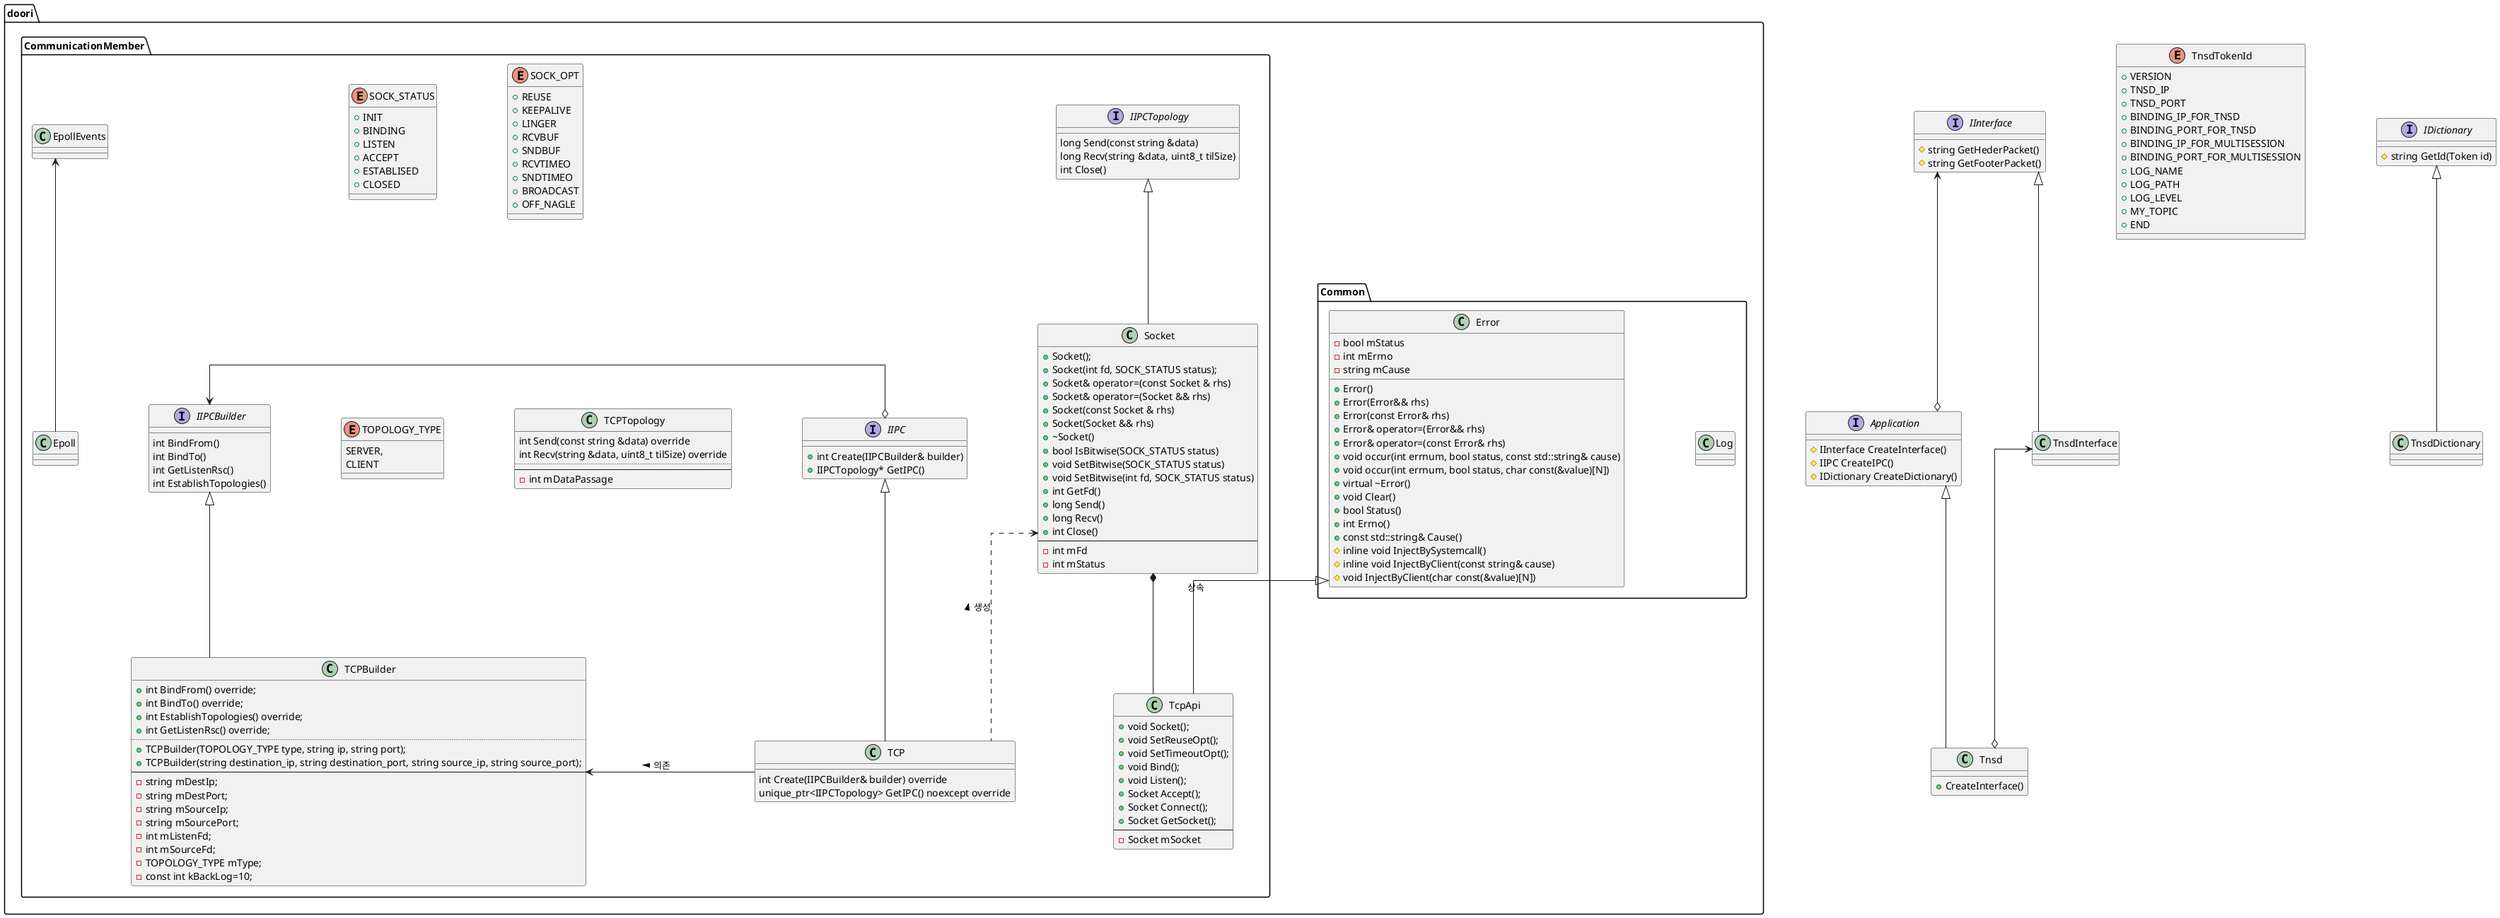@startuml
' - private, # protected, + public
'클래스 위 아래 간격을 고정
skinparam ranksep 100
'클래스 좌우 간격을 고정
skinparam nodesep 100
'화살표 방향이 수직 수평으로 표시됨
skinparam linetype ortho
'그래프로 표시되는 글자는 설치되어 있는 D2Coding 폰트로 지정함
skinparam defaultFontName D2Coding
'https://plantuml.com/class-diagram
set namespaceSeparator ::

class doori::Common::Log{
}
class doori::Common::Error{
+Error()
+Error(Error&& rhs)
+Error(const Error& rhs)
+Error& operator=(Error&& rhs)
+Error& operator=(const Error& rhs)
+void occur(int errnum, bool status, const std::string& cause)
+void occur(int errnum, bool status, char const(&value)[N])
+virtual ~Error()
+void Clear()
+bool Status()
+int Errno()
+const std::string& Cause()
#inline void InjectBySystemcall()
#inline void InjectByClient(const string& cause)
#void InjectByClient(char const(&value)[N])
-bool mStatus
-int mErrno
-string mCause
}

Interface Application{
#IInterface CreateInterface()
#IIPC CreateIPC()
#IDictionary CreateDictionary()
}

Interface IInterface{
#string GetHederPacket()
#string GetFooterPacket()
}

class Tnsd{
+CreateInterface()
}

class TnsdInterface{
}


enum TnsdTokenId{
+VERSION
+TNSD_IP
+TNSD_PORT
+BINDING_IP_FOR_TNSD
+BINDING_PORT_FOR_TNSD
+BINDING_IP_FOR_MULTISESSION
+BINDING_PORT_FOR_MULTISESSION
+LOG_NAME
+LOG_PATH
+LOG_LEVEL
+MY_TOPIC
+END
}

interface IDictionary{
#string GetId(Token id)
}

class TnsdDictionary{
}

enum doori::CommunicationMember::SOCK_STATUS {
+INIT
+BINDING
+LISTEN
+ACCEPT
+ESTABLISED
+CLOSED
}

enum doori::CommunicationMember::SOCK_OPT {
+REUSE
+KEEPALIVE
+LINGER
+RCVBUF
+SNDBUF
+RCVTIMEO
+SNDTIMEO
+BROADCAST
+OFF_NAGLE
}



class doori::CommunicationMember::Socket{
+Socket();
+Socket(int fd, SOCK_STATUS status);
+Socket& operator=(const Socket & rhs)
+Socket& operator=(Socket && rhs)
+Socket(const Socket & rhs)
+Socket(Socket && rhs)
+~Socket()
+bool IsBitwise(SOCK_STATUS status)
+void SetBitwise(SOCK_STATUS status)
+void SetBitwise(int fd, SOCK_STATUS status)
+int GetFd()
+long Send()
+long Recv()
+int Close()
---
-int mFd
-int mStatus
}

class doori::CommunicationMember::TcpApi{
+void Socket();
+void SetReuseOpt();
+void SetTimeoutOpt();
+void Bind();
+void Listen();
+Socket Accept();
+Socket Connect();
+Socket GetSocket();
---
-Socket mSocket
}

Error <|-- TcpApi : 상속
Socket *-- TcpApi

interface doori::CommunicationMember::IIPC{
+int Create(IIPCBuilder& builder)
+IIPCTopology* GetIPC()
}

class doori::CommunicationMember::TCP{
int Create(IIPCBuilder& builder) override
unique_ptr<IIPCTopology> GetIPC() noexcept override
}


enum doori::CommunicationMember::TOPOLOGY_TYPE {
SERVER,
CLIENT
}

interface doori::CommunicationMember::IIPCBuilder{
int BindFrom()
int BindTo()
int GetListenRsc()
int EstablishTopologies()
}

class doori::CommunicationMember::TCPBuilder{
+int BindFrom() override;
+int BindTo() override;
+int EstablishTopologies() override;
+int GetListenRsc() override;
..
+TCPBuilder(TOPOLOGY_TYPE type, string ip, string port);
+TCPBuilder(string destination_ip, string destination_port, string source_ip, string source_port);
--
-string mDestIp;
-string mDestPort;
-string mSourceIp;
-string mSourcePort;
-int mListenFd;
-int mSourceFd;
-TOPOLOGY_TYPE mType;
-const int kBackLog=10;
}

interface doori::CommunicationMember::IIPCTopology{
long Send(const string &data)
long Recv(string &data, uint8_t tilSize)
int Close()
}

class doori::CommunicationMember::TCPTopology{
int Send(const string &data) override
int Recv(string &data, uint8_t tilSize) override
..
--
-int mDataPassage
}

class doori::CommunicationMember::Epoll{
}

class doori::CommunicationMember::EpollEvents{
}

EpollEvents <-- Epoll



IDictionary <|-- TnsdDictionary


Application <|-- Tnsd
IInterface <|-- TnsdInterface
IInterface <--o Application
TnsdInterface <--o Tnsd

IIPCBuilder <|-- TCPBuilder
IIPCTopology <|-- Socket

IIPC <|-- TCP
IIPCBuilder <-o IIPC
TCPBuilder <- TCP : 의존 <
Socket <.. TCP : 생성 <





@enduml
